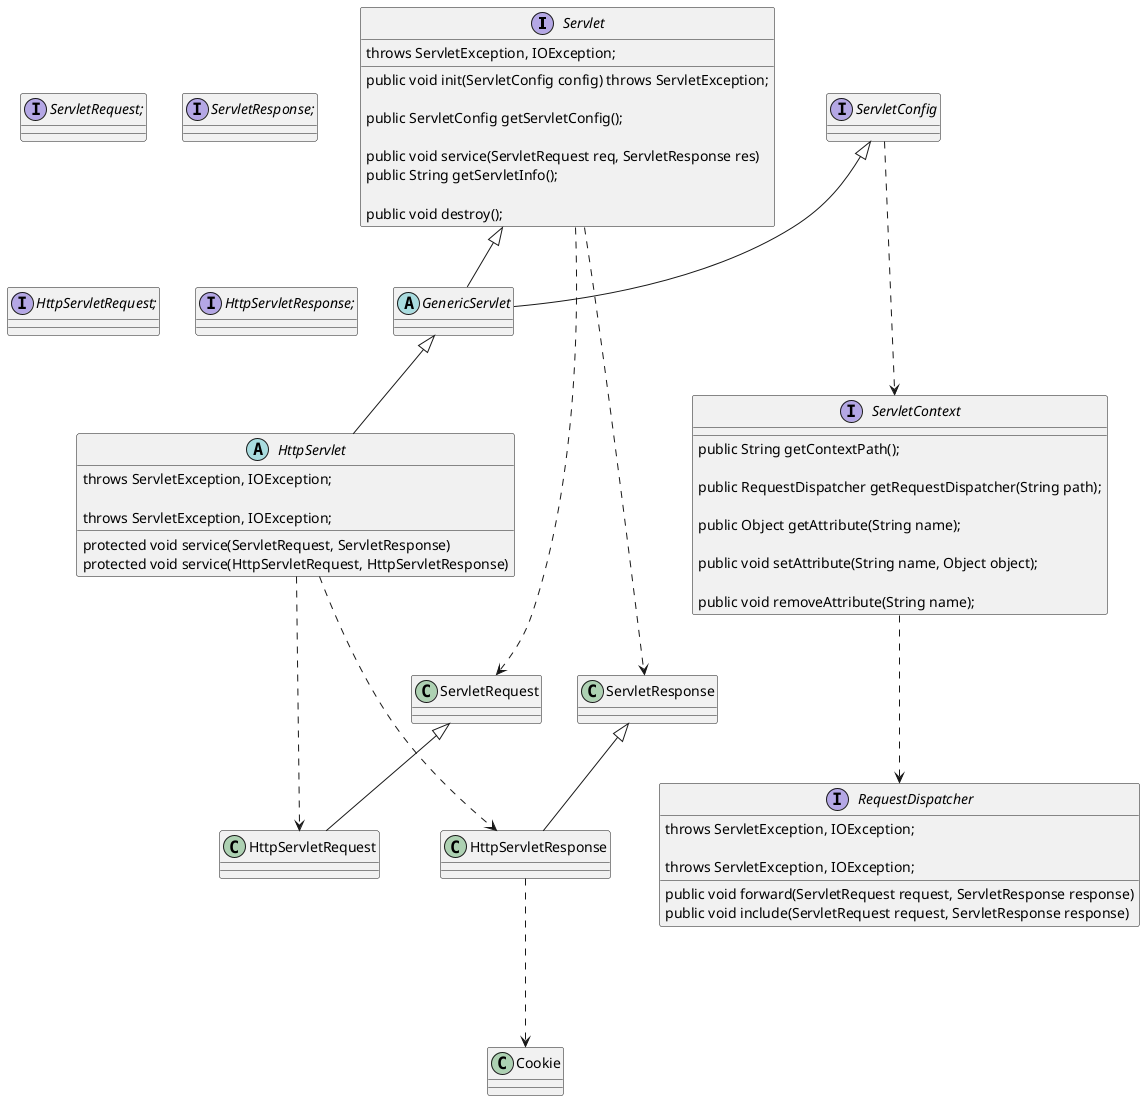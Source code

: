 @startuml


interface Servlet {
    public void init(ServletConfig config) throws ServletException;

    public ServletConfig getServletConfig();

    public void service(ServletRequest req, ServletResponse res)
    throws ServletException, IOException;

    public String getServletInfo();

    public void destroy();
}

interface ServletConfig

abstract class GenericServlet

abstract class HttpServlet {
    protected void service(ServletRequest, ServletResponse)
    throws ServletException, IOException;

    protected void service(HttpServletRequest, HttpServletResponse)
    throws ServletException, IOException;
}

interface ServletContext {

    public String getContextPath();

    public RequestDispatcher getRequestDispatcher(String path);

    public Object getAttribute(String name);

    public void setAttribute(String name, Object object);

    public void removeAttribute(String name);
}

interface RequestDispatcher {
    public void forward(ServletRequest request, ServletResponse response)
    	throws ServletException, IOException;

    public void include(ServletRequest request, ServletResponse response)
    	throws ServletException, IOException;
}

interface ServletRequest;
interface ServletResponse;
interface HttpServletRequest;
interface HttpServletResponse;

Servlet <|-- GenericServlet
ServletConfig <|-- GenericServlet
GenericServlet <|-- HttpServlet
ServletConfig .--> ServletContext
ServletContext .--> RequestDispatcher
ServletRequest <|-- HttpServletRequest
ServletResponse <|-- HttpServletResponse
Servlet .--> ServletRequest
Servlet .--> ServletResponse
HttpServlet .--> HttpServletRequest
HttpServlet .--> HttpServletResponse
HttpServletResponse .--> Cookie



@enduml